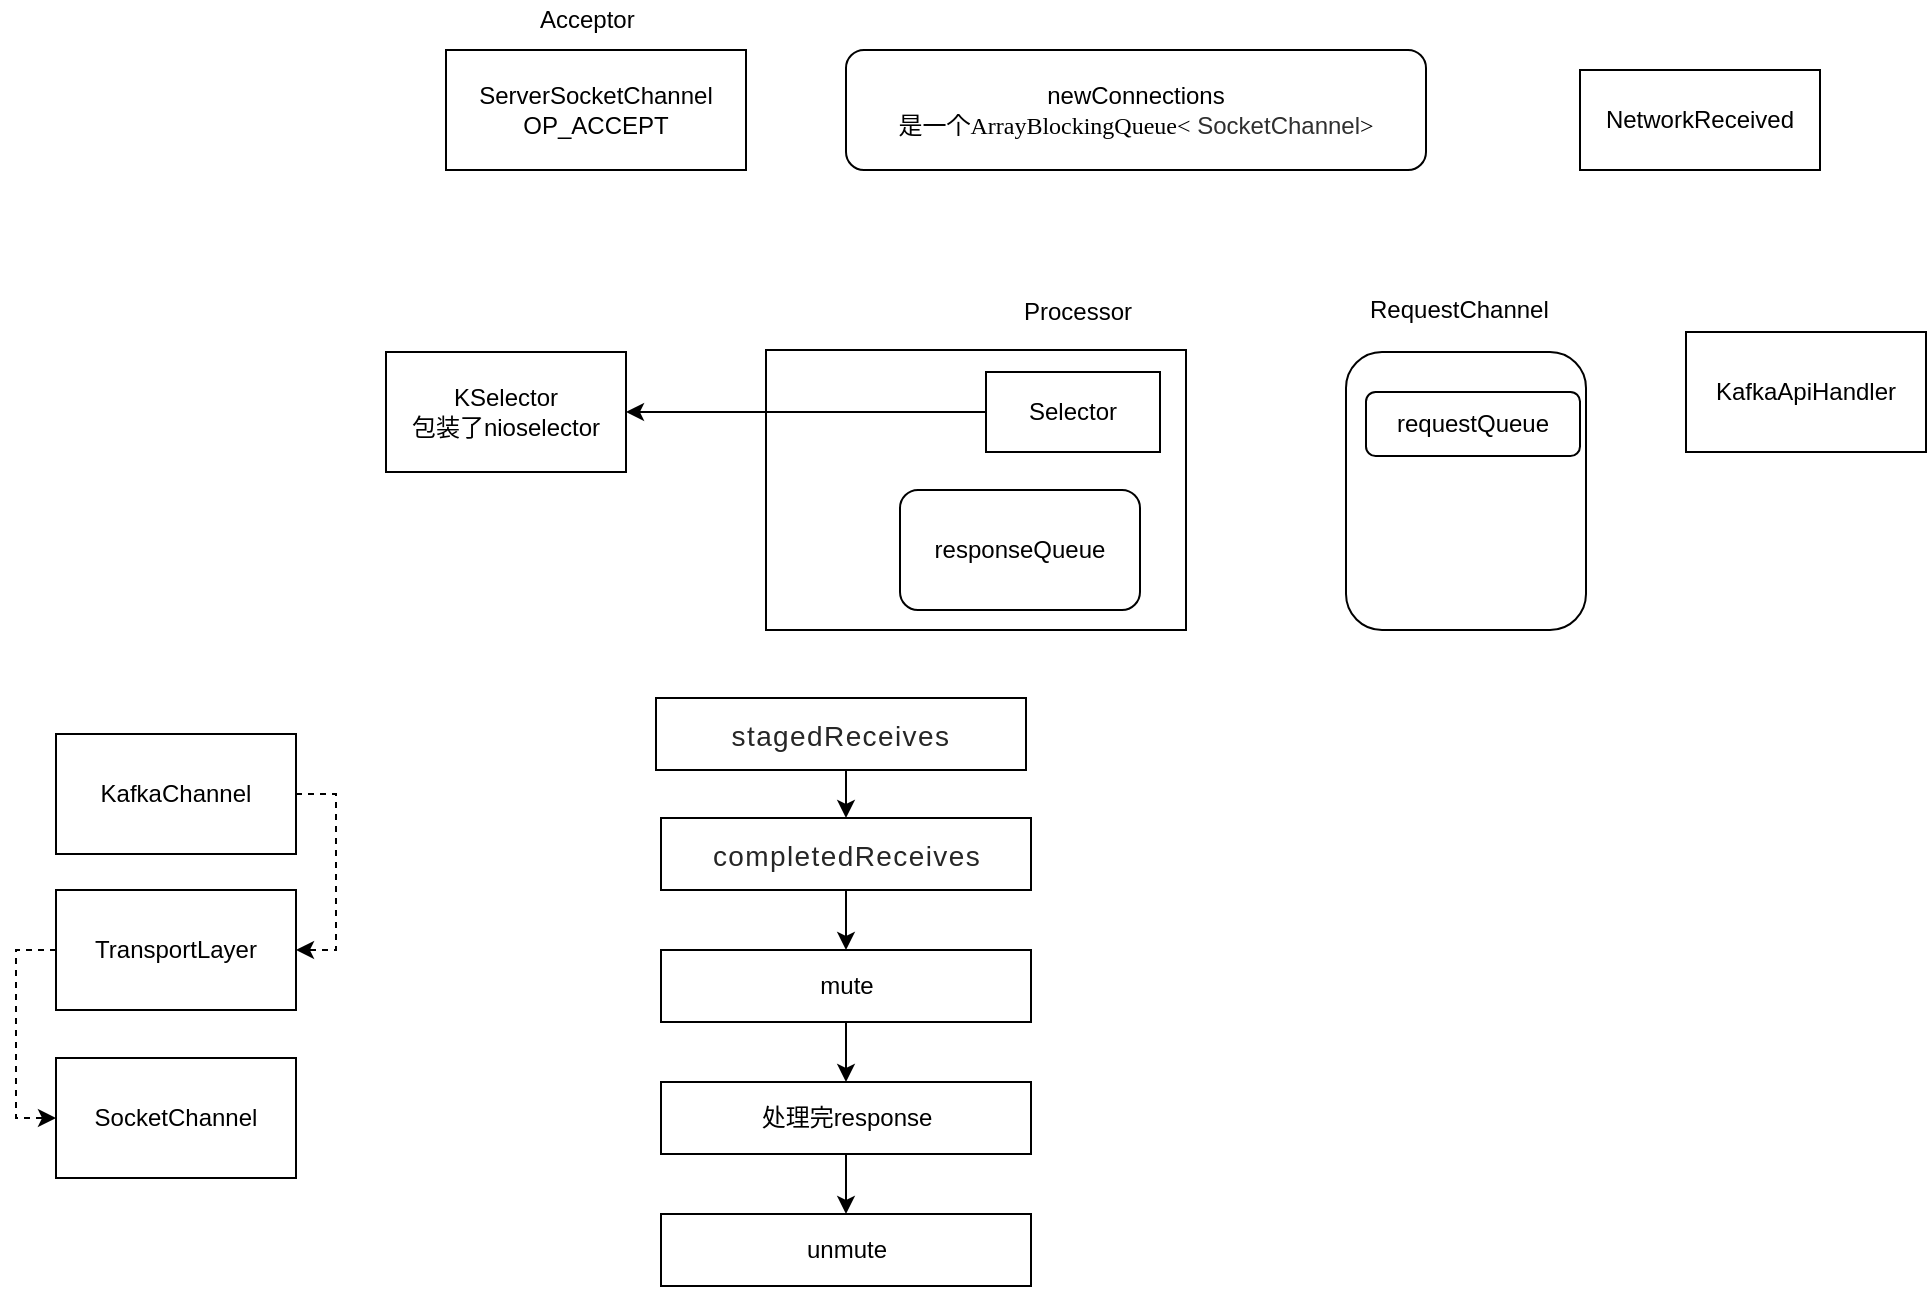<mxfile pages="1" version="11.2.1" type="github"><diagram id="WMGn3Tyaixs3WARcpCjn" name="Page-1"><mxGraphModel dx="1046" dy="562" grid="1" gridSize="10" guides="1" tooltips="1" connect="1" arrows="1" fold="1" page="1" pageScale="1" pageWidth="827" pageHeight="1169" math="0" shadow="0"><root><mxCell id="0"/><mxCell id="1" parent="0"/><mxCell id="q7okGiCPuKa3oUBfRnYQ-1" value="ServerSocketChannel&lt;br&gt;OP_ACCEPT" style="rounded=0;whiteSpace=wrap;html=1;" parent="1" vertex="1"><mxGeometry x="280" y="200" width="150" height="60" as="geometry"/></mxCell><mxCell id="q7okGiCPuKa3oUBfRnYQ-2" value="Acceptor" style="text;html=1;resizable=0;points=[];autosize=1;align=left;verticalAlign=top;spacingTop=-4;" parent="1" vertex="1"><mxGeometry x="325" y="175" width="60" height="20" as="geometry"/></mxCell><mxCell id="MGYDornhoXN0reicOGcq-1" value="&lt;font style=&quot;font-size: 12px&quot;&gt;newConnections&lt;br&gt;是一个&lt;span style=&quot;background-color: rgb(255 , 255 , 255) ; font-family: &amp;#34;menlo&amp;#34; ; font-size: 9pt&quot;&gt;ArrayBlockingQueue&lt;/span&gt;&lt;span style=&quot;font-family: &amp;#34;menlo&amp;#34; ; background-color: rgb(255 , 255 , 255)&quot;&gt;&amp;lt;&lt;/span&gt;&lt;span style=&quot;color: rgb(47 , 47 , 47) ; background-color: rgb(255 , 255 , 255)&quot;&gt;&amp;nbsp;SocketChannel&lt;/span&gt;&lt;span style=&quot;font-family: &amp;#34;menlo&amp;#34; ; background-color: rgb(255 , 255 , 255)&quot;&gt;&amp;gt;&lt;/span&gt;&lt;br&gt;&lt;/font&gt;" style="rounded=1;whiteSpace=wrap;html=1;" parent="1" vertex="1"><mxGeometry x="480" y="200" width="290" height="60" as="geometry"/></mxCell><mxCell id="MGYDornhoXN0reicOGcq-3" value="" style="rounded=0;whiteSpace=wrap;html=1;" parent="1" vertex="1"><mxGeometry x="440" y="350" width="210" height="140" as="geometry"/></mxCell><mxCell id="MGYDornhoXN0reicOGcq-4" value="Processor" style="text;html=1;resizable=0;points=[];autosize=1;align=left;verticalAlign=top;spacingTop=-4;" parent="1" vertex="1"><mxGeometry x="567" y="321" width="70" height="20" as="geometry"/></mxCell><mxCell id="MGYDornhoXN0reicOGcq-5" value="" style="rounded=1;whiteSpace=wrap;html=1;" parent="1" vertex="1"><mxGeometry x="730" y="351" width="120" height="139" as="geometry"/></mxCell><mxCell id="MGYDornhoXN0reicOGcq-6" value="KafkaApiHandler" style="rounded=0;whiteSpace=wrap;html=1;" parent="1" vertex="1"><mxGeometry x="900" y="341" width="120" height="60" as="geometry"/></mxCell><mxCell id="MGYDornhoXN0reicOGcq-20" style="edgeStyle=orthogonalEdgeStyle;rounded=0;orthogonalLoop=1;jettySize=auto;html=1;exitX=0.5;exitY=1;exitDx=0;exitDy=0;entryX=0.5;entryY=0;entryDx=0;entryDy=0;" parent="1" source="MGYDornhoXN0reicOGcq-7" target="MGYDornhoXN0reicOGcq-13" edge="1"><mxGeometry relative="1" as="geometry"/></mxCell><mxCell id="MGYDornhoXN0reicOGcq-7" value="&lt;span style=&quot;font-size: 14px ; color: rgb(38 , 38 , 38) ; line-height: 24px ; letter-spacing: 0.05em ; outline-style: none ; overflow-wrap: break-word&quot;&gt;stagedReceives&lt;/span&gt;" style="rounded=0;whiteSpace=wrap;html=1;" parent="1" vertex="1"><mxGeometry x="385" y="524" width="185" height="36" as="geometry"/></mxCell><mxCell id="MGYDornhoXN0reicOGcq-10" style="edgeStyle=orthogonalEdgeStyle;rounded=0;orthogonalLoop=1;jettySize=auto;html=1;exitX=0.5;exitY=1;exitDx=0;exitDy=0;" parent="1" edge="1"><mxGeometry relative="1" as="geometry"><mxPoint x="385" y="584" as="sourcePoint"/><mxPoint x="385" y="584" as="targetPoint"/></mxGeometry></mxCell><mxCell id="MGYDornhoXN0reicOGcq-21" style="edgeStyle=orthogonalEdgeStyle;rounded=0;orthogonalLoop=1;jettySize=auto;html=1;exitX=0.5;exitY=1;exitDx=0;exitDy=0;entryX=0.5;entryY=0;entryDx=0;entryDy=0;" parent="1" source="MGYDornhoXN0reicOGcq-13" target="MGYDornhoXN0reicOGcq-14" edge="1"><mxGeometry relative="1" as="geometry"/></mxCell><mxCell id="MGYDornhoXN0reicOGcq-13" value="&lt;span style=&quot;font-size: 14px ; color: rgb(38 , 38 , 38) ; line-height: 24px ; letter-spacing: 0.05em ; outline-style: none ; overflow-wrap: break-word&quot;&gt;completedReceives&lt;/span&gt;" style="rounded=0;whiteSpace=wrap;html=1;" parent="1" vertex="1"><mxGeometry x="387.5" y="584" width="185" height="36" as="geometry"/></mxCell><mxCell id="MGYDornhoXN0reicOGcq-23" value="" style="edgeStyle=orthogonalEdgeStyle;rounded=0;orthogonalLoop=1;jettySize=auto;html=1;" parent="1" source="MGYDornhoXN0reicOGcq-14" target="MGYDornhoXN0reicOGcq-22" edge="1"><mxGeometry relative="1" as="geometry"/></mxCell><mxCell id="MGYDornhoXN0reicOGcq-14" value="mute" style="rounded=0;whiteSpace=wrap;html=1;" parent="1" vertex="1"><mxGeometry x="387.5" y="650" width="185" height="36" as="geometry"/></mxCell><mxCell id="MGYDornhoXN0reicOGcq-25" value="" style="edgeStyle=orthogonalEdgeStyle;rounded=0;orthogonalLoop=1;jettySize=auto;html=1;" parent="1" source="MGYDornhoXN0reicOGcq-22" target="MGYDornhoXN0reicOGcq-24" edge="1"><mxGeometry relative="1" as="geometry"/></mxCell><mxCell id="MGYDornhoXN0reicOGcq-22" value="处理完response" style="rounded=0;whiteSpace=wrap;html=1;" parent="1" vertex="1"><mxGeometry x="387.5" y="716" width="185" height="36" as="geometry"/></mxCell><mxCell id="MGYDornhoXN0reicOGcq-24" value="unmute" style="rounded=0;whiteSpace=wrap;html=1;" parent="1" vertex="1"><mxGeometry x="387.5" y="782" width="185" height="36" as="geometry"/></mxCell><mxCell id="MGYDornhoXN0reicOGcq-26" value="KSelector&lt;br&gt;包装了nioselector" style="rounded=0;whiteSpace=wrap;html=1;" parent="1" vertex="1"><mxGeometry x="250" y="351" width="120" height="60" as="geometry"/></mxCell><mxCell id="0VCyt6mRLvip7meAD3ZO-3" style="edgeStyle=orthogonalEdgeStyle;rounded=0;orthogonalLoop=1;jettySize=auto;html=1;entryX=1;entryY=0.5;entryDx=0;entryDy=0;" edge="1" parent="1" source="MGYDornhoXN0reicOGcq-27" target="MGYDornhoXN0reicOGcq-26"><mxGeometry relative="1" as="geometry"/></mxCell><mxCell id="MGYDornhoXN0reicOGcq-27" value="Selector" style="rounded=0;whiteSpace=wrap;html=1;" parent="1" vertex="1"><mxGeometry x="550" y="361" width="87" height="40" as="geometry"/></mxCell><mxCell id="MGYDornhoXN0reicOGcq-34" style="edgeStyle=orthogonalEdgeStyle;rounded=0;orthogonalLoop=1;jettySize=auto;html=1;exitX=1;exitY=0.5;exitDx=0;exitDy=0;entryX=1;entryY=0.5;entryDx=0;entryDy=0;dashed=1;" parent="1" source="MGYDornhoXN0reicOGcq-31" target="MGYDornhoXN0reicOGcq-32" edge="1"><mxGeometry relative="1" as="geometry"/></mxCell><mxCell id="MGYDornhoXN0reicOGcq-31" value="KafkaChannel" style="rounded=0;whiteSpace=wrap;html=1;" parent="1" vertex="1"><mxGeometry x="85" y="542" width="120" height="60" as="geometry"/></mxCell><mxCell id="MGYDornhoXN0reicOGcq-35" style="edgeStyle=orthogonalEdgeStyle;rounded=0;orthogonalLoop=1;jettySize=auto;html=1;exitX=0;exitY=0.5;exitDx=0;exitDy=0;entryX=0;entryY=0.5;entryDx=0;entryDy=0;dashed=1;" parent="1" source="MGYDornhoXN0reicOGcq-32" target="MGYDornhoXN0reicOGcq-33" edge="1"><mxGeometry relative="1" as="geometry"/></mxCell><mxCell id="MGYDornhoXN0reicOGcq-32" value="TransportLayer" style="rounded=0;whiteSpace=wrap;html=1;" parent="1" vertex="1"><mxGeometry x="85" y="620" width="120" height="60" as="geometry"/></mxCell><mxCell id="MGYDornhoXN0reicOGcq-33" value="SocketChannel" style="rounded=0;whiteSpace=wrap;html=1;" parent="1" vertex="1"><mxGeometry x="85" y="704" width="120" height="60" as="geometry"/></mxCell><mxCell id="0VCyt6mRLvip7meAD3ZO-4" value="responseQueue" style="rounded=1;whiteSpace=wrap;html=1;" vertex="1" parent="1"><mxGeometry x="507" y="420" width="120" height="60" as="geometry"/></mxCell><mxCell id="0VCyt6mRLvip7meAD3ZO-5" value="RequestChannel" style="text;html=1;resizable=0;points=[];autosize=1;align=left;verticalAlign=top;spacingTop=-4;" vertex="1" parent="1"><mxGeometry x="740" y="320" width="100" height="20" as="geometry"/></mxCell><mxCell id="0VCyt6mRLvip7meAD3ZO-6" value="requestQueue" style="rounded=1;whiteSpace=wrap;html=1;" vertex="1" parent="1"><mxGeometry x="740" y="371" width="107" height="32" as="geometry"/></mxCell><mxCell id="0VCyt6mRLvip7meAD3ZO-9" value="NetworkReceived" style="rounded=0;whiteSpace=wrap;html=1;" vertex="1" parent="1"><mxGeometry x="847" y="210" width="120" height="50" as="geometry"/></mxCell></root></mxGraphModel></diagram></mxfile>